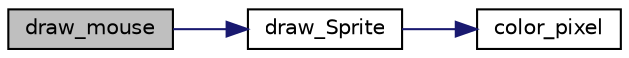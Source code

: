 digraph "draw_mouse"
{
 // LATEX_PDF_SIZE
  edge [fontname="Helvetica",fontsize="10",labelfontname="Helvetica",labelfontsize="10"];
  node [fontname="Helvetica",fontsize="10",shape=record];
  rankdir="LR";
  Node1 [label="draw_mouse",height=0.2,width=0.4,color="black", fillcolor="grey75", style="filled", fontcolor="black",tooltip="Draws the mouse cursor at the specified coordinates."];
  Node1 -> Node2 [color="midnightblue",fontsize="10",style="solid"];
  Node2 [label="draw_Sprite",height=0.2,width=0.4,color="black", fillcolor="white", style="filled",URL="$sprites_8h.html#a7d52c0d77fb2c5969e3c12f4d1ed8ca3",tooltip="Draws a sprite at the specified coordinates."];
  Node2 -> Node3 [color="midnightblue",fontsize="10",style="solid"];
  Node3 [label="color_pixel",height=0.2,width=0.4,color="black", fillcolor="white", style="filled",URL="$video_8h.html#aa8595e4a1f85ee8884d70a42b3fdb4cb",tooltip="Colors the pixel at the specified position with the given color."];
}
